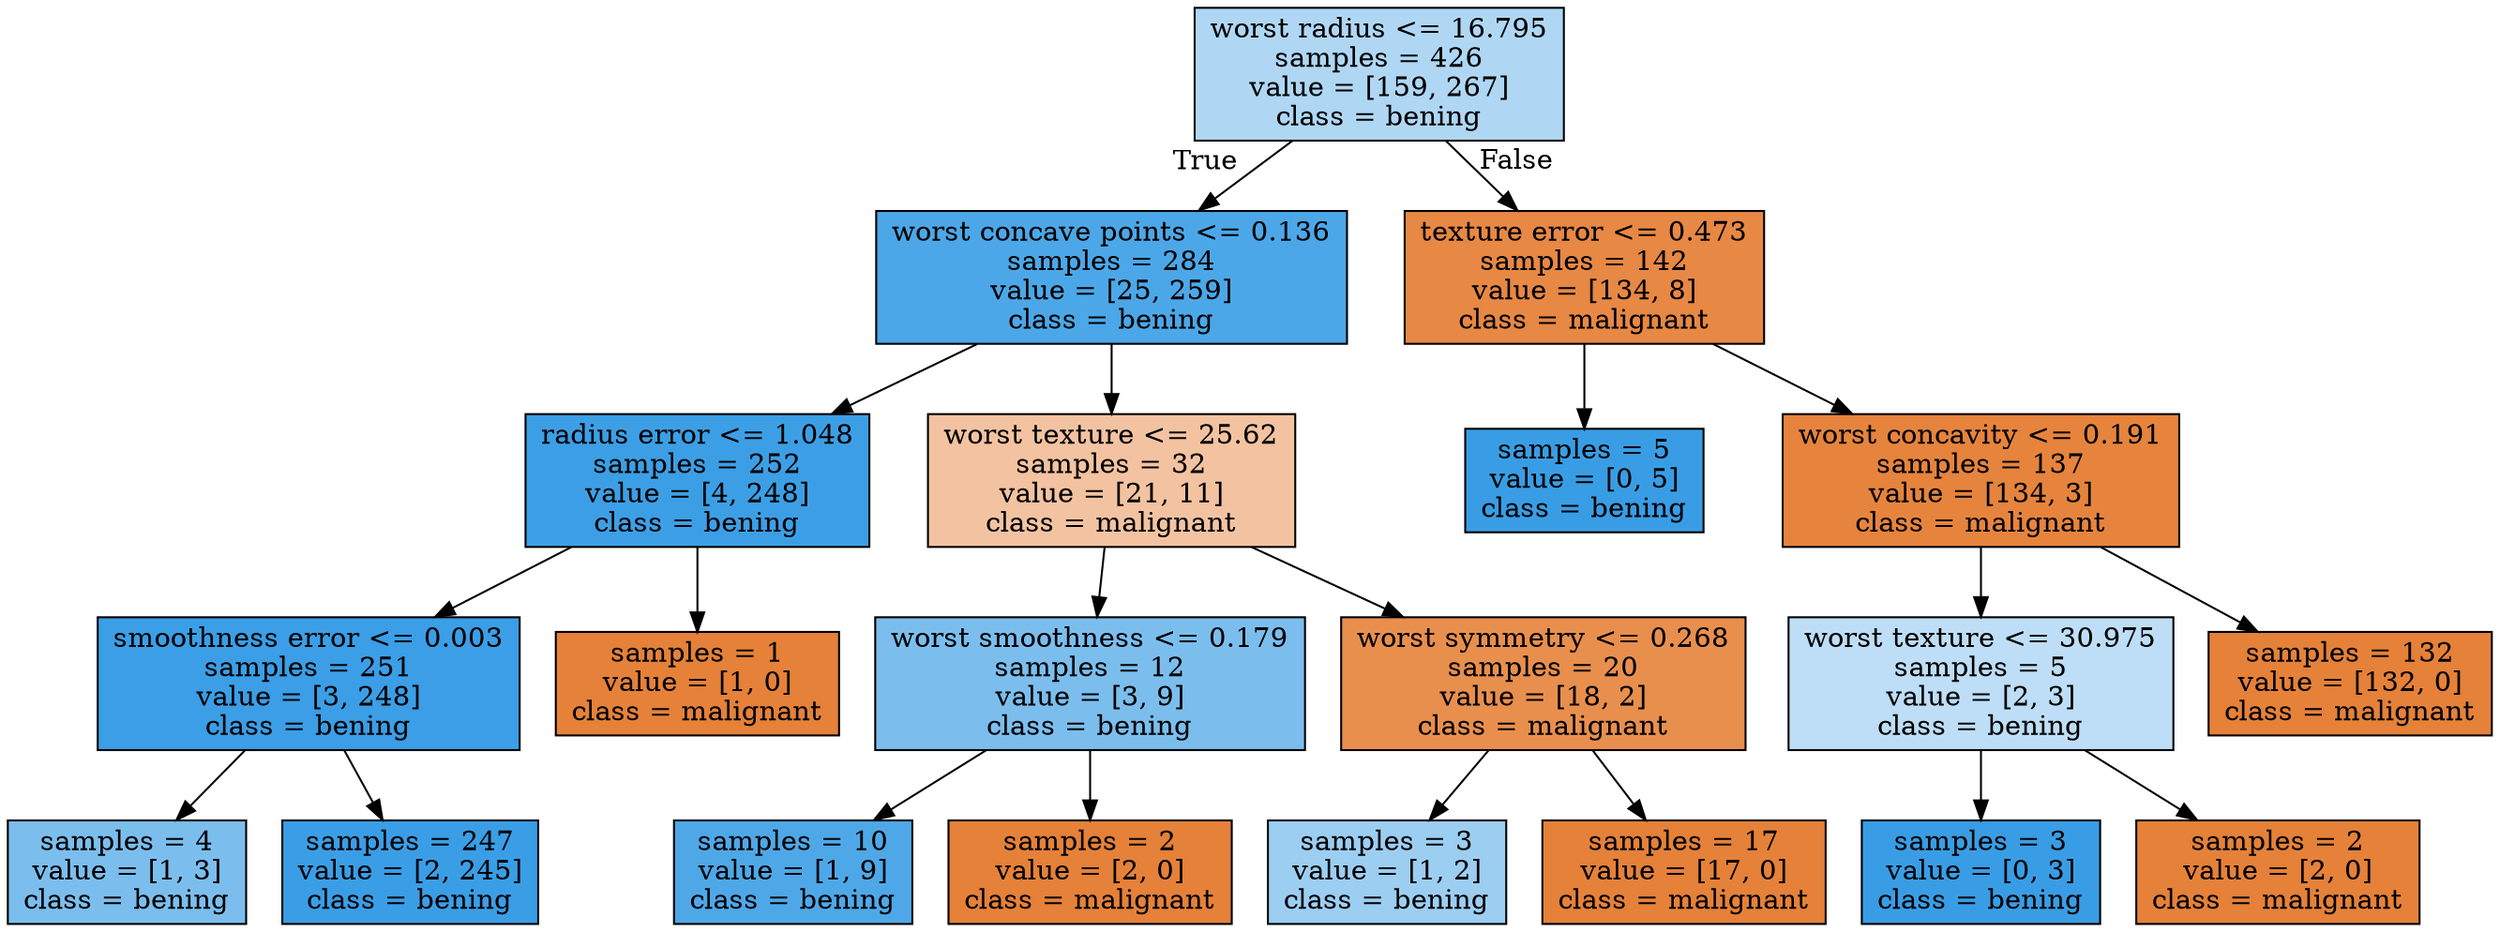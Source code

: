 digraph Tree {
node [shape=box, style="filled", color="black"] ;
0 [label="worst radius <= 16.795\nsamples = 426\nvalue = [159, 267]\nclass = bening", fillcolor="#399de567"] ;
1 [label="worst concave points <= 0.136\nsamples = 284\nvalue = [25, 259]\nclass = bening", fillcolor="#399de5e6"] ;
0 -> 1 [labeldistance=2.5, labelangle=45, headlabel="True"] ;
2 [label="radius error <= 1.048\nsamples = 252\nvalue = [4, 248]\nclass = bening", fillcolor="#399de5fb"] ;
1 -> 2 ;
3 [label="smoothness error <= 0.003\nsamples = 251\nvalue = [3, 248]\nclass = bening", fillcolor="#399de5fc"] ;
2 -> 3 ;
4 [label="samples = 4\nvalue = [1, 3]\nclass = bening", fillcolor="#399de5aa"] ;
3 -> 4 ;
5 [label="samples = 247\nvalue = [2, 245]\nclass = bening", fillcolor="#399de5fd"] ;
3 -> 5 ;
6 [label="samples = 1\nvalue = [1, 0]\nclass = malignant", fillcolor="#e58139ff"] ;
2 -> 6 ;
7 [label="worst texture <= 25.62\nsamples = 32\nvalue = [21, 11]\nclass = malignant", fillcolor="#e5813979"] ;
1 -> 7 ;
8 [label="worst smoothness <= 0.179\nsamples = 12\nvalue = [3, 9]\nclass = bening", fillcolor="#399de5aa"] ;
7 -> 8 ;
9 [label="samples = 10\nvalue = [1, 9]\nclass = bening", fillcolor="#399de5e3"] ;
8 -> 9 ;
10 [label="samples = 2\nvalue = [2, 0]\nclass = malignant", fillcolor="#e58139ff"] ;
8 -> 10 ;
11 [label="worst symmetry <= 0.268\nsamples = 20\nvalue = [18, 2]\nclass = malignant", fillcolor="#e58139e3"] ;
7 -> 11 ;
12 [label="samples = 3\nvalue = [1, 2]\nclass = bening", fillcolor="#399de57f"] ;
11 -> 12 ;
13 [label="samples = 17\nvalue = [17, 0]\nclass = malignant", fillcolor="#e58139ff"] ;
11 -> 13 ;
14 [label="texture error <= 0.473\nsamples = 142\nvalue = [134, 8]\nclass = malignant", fillcolor="#e58139f0"] ;
0 -> 14 [labeldistance=2.5, labelangle=-45, headlabel="False"] ;
15 [label="samples = 5\nvalue = [0, 5]\nclass = bening", fillcolor="#399de5ff"] ;
14 -> 15 ;
16 [label="worst concavity <= 0.191\nsamples = 137\nvalue = [134, 3]\nclass = malignant", fillcolor="#e58139f9"] ;
14 -> 16 ;
17 [label="worst texture <= 30.975\nsamples = 5\nvalue = [2, 3]\nclass = bening", fillcolor="#399de555"] ;
16 -> 17 ;
18 [label="samples = 3\nvalue = [0, 3]\nclass = bening", fillcolor="#399de5ff"] ;
17 -> 18 ;
19 [label="samples = 2\nvalue = [2, 0]\nclass = malignant", fillcolor="#e58139ff"] ;
17 -> 19 ;
20 [label="samples = 132\nvalue = [132, 0]\nclass = malignant", fillcolor="#e58139ff"] ;
16 -> 20 ;
}